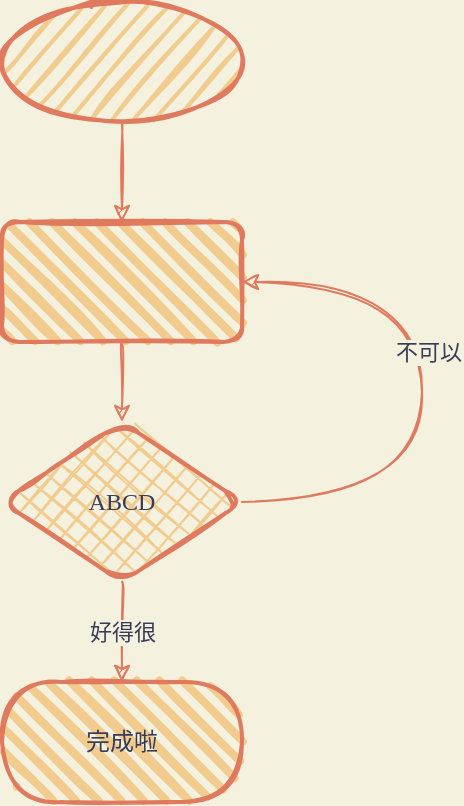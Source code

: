 <mxfile version="15.7.0" type="github">
  <diagram id="C5RBs43oDa-KdzZeNtuy" name="Page-1">
    <mxGraphModel dx="1422" dy="796" grid="1" gridSize="10" guides="1" tooltips="1" connect="1" arrows="1" fold="1" page="1" pageScale="1" pageWidth="827" pageHeight="1169" background="#F4F1DE" math="0" shadow="0">
      <root>
        <mxCell id="WIyWlLk6GJQsqaUBKTNV-0" />
        <mxCell id="WIyWlLk6GJQsqaUBKTNV-1" parent="WIyWlLk6GJQsqaUBKTNV-0" />
        <mxCell id="BFZ73_izl6qh6AED6W8w-12" style="edgeStyle=orthogonalEdgeStyle;orthogonalLoop=1;jettySize=auto;html=1;exitX=0.5;exitY=1;exitDx=0;exitDy=0;entryX=0.5;entryY=0;entryDx=0;entryDy=0;labelBackgroundColor=#F4F1DE;strokeColor=#E07A5F;fontColor=#393C56;sketch=1;curved=1;" edge="1" parent="WIyWlLk6GJQsqaUBKTNV-1" source="BFZ73_izl6qh6AED6W8w-6" target="BFZ73_izl6qh6AED6W8w-8">
          <mxGeometry relative="1" as="geometry" />
        </mxCell>
        <mxCell id="BFZ73_izl6qh6AED6W8w-6" value="" style="whiteSpace=wrap;html=1;strokeWidth=2;fillWeight=4;hachureGap=8;hachureAngle=45;fillColor=#F2CC8F;strokeColor=#E07A5F;fontColor=#393C56;sketch=1;rounded=1;" vertex="1" parent="WIyWlLk6GJQsqaUBKTNV-1">
          <mxGeometry x="170" y="190" width="120" height="60" as="geometry" />
        </mxCell>
        <mxCell id="BFZ73_izl6qh6AED6W8w-11" style="edgeStyle=orthogonalEdgeStyle;orthogonalLoop=1;jettySize=auto;html=1;exitX=0.5;exitY=1;exitDx=0;exitDy=0;labelBackgroundColor=#F4F1DE;strokeColor=#E07A5F;fontColor=#393C56;sketch=1;curved=1;" edge="1" parent="WIyWlLk6GJQsqaUBKTNV-1" source="BFZ73_izl6qh6AED6W8w-7" target="BFZ73_izl6qh6AED6W8w-6">
          <mxGeometry relative="1" as="geometry" />
        </mxCell>
        <mxCell id="BFZ73_izl6qh6AED6W8w-7" value="" style="ellipse;whiteSpace=wrap;html=1;strokeWidth=2;fillWeight=2;hachureGap=8;fillColor=#F2CC8F;fillStyle=dots;strokeColor=#E07A5F;fontColor=#393C56;sketch=1;rounded=1;" vertex="1" parent="WIyWlLk6GJQsqaUBKTNV-1">
          <mxGeometry x="170" y="80" width="120" height="60" as="geometry" />
        </mxCell>
        <mxCell id="BFZ73_izl6qh6AED6W8w-13" value="好得很" style="edgeStyle=orthogonalEdgeStyle;orthogonalLoop=1;jettySize=auto;html=1;exitX=0.5;exitY=1;exitDx=0;exitDy=0;entryX=0.5;entryY=0;entryDx=0;entryDy=0;labelBackgroundColor=#F4F1DE;strokeColor=#E07A5F;fontColor=#393C56;sketch=1;curved=1;" edge="1" parent="WIyWlLk6GJQsqaUBKTNV-1" source="BFZ73_izl6qh6AED6W8w-8" target="BFZ73_izl6qh6AED6W8w-9">
          <mxGeometry relative="1" as="geometry" />
        </mxCell>
        <mxCell id="BFZ73_izl6qh6AED6W8w-14" style="edgeStyle=orthogonalEdgeStyle;orthogonalLoop=1;jettySize=auto;html=1;exitX=1;exitY=0.5;exitDx=0;exitDy=0;entryX=1;entryY=0.5;entryDx=0;entryDy=0;labelBackgroundColor=#F4F1DE;strokeColor=#E07A5F;fontColor=#393C56;sketch=1;curved=1;" edge="1" parent="WIyWlLk6GJQsqaUBKTNV-1" source="BFZ73_izl6qh6AED6W8w-8" target="BFZ73_izl6qh6AED6W8w-6">
          <mxGeometry relative="1" as="geometry">
            <Array as="points">
              <mxPoint x="380" y="330" />
              <mxPoint x="380" y="220" />
            </Array>
          </mxGeometry>
        </mxCell>
        <mxCell id="BFZ73_izl6qh6AED6W8w-15" value="不可以" style="edgeLabel;html=1;align=center;verticalAlign=middle;resizable=0;points=[];labelBackgroundColor=#F4F1DE;fontColor=#393C56;sketch=1;rounded=1;" vertex="1" connectable="0" parent="BFZ73_izl6qh6AED6W8w-14">
          <mxGeometry x="0.138" y="-3" relative="1" as="geometry">
            <mxPoint as="offset" />
          </mxGeometry>
        </mxCell>
        <mxCell id="BFZ73_izl6qh6AED6W8w-8" value="ABCD" style="rhombus;whiteSpace=wrap;html=1;strokeWidth=2;fillWeight=-1;hachureGap=8;fillStyle=cross-hatch;fillColor=#F2CC8F;fontFamily=chris;fontSource=https%3A%2F%2Fwww.1001fonts.com%2Fdownload%2Fchristmas-uniform.zip;strokeColor=#E07A5F;fontColor=#393C56;sketch=1;rounded=1;" vertex="1" parent="WIyWlLk6GJQsqaUBKTNV-1">
          <mxGeometry x="170" y="290" width="120" height="80" as="geometry" />
        </mxCell>
        <mxCell id="BFZ73_izl6qh6AED6W8w-9" value="完成啦" style="whiteSpace=wrap;html=1;strokeWidth=2;fillWeight=4;hachureGap=8;hachureAngle=45;fillColor=#F2CC8F;arcSize=50;fontFamily=chris;fontSource=https%3A%2F%2Fwww.1001fonts.com%2Fdownload%2Fchristmas-uniform.zip;strokeColor=#E07A5F;fontColor=#393C56;sketch=1;rounded=1;" vertex="1" parent="WIyWlLk6GJQsqaUBKTNV-1">
          <mxGeometry x="170" y="420" width="120" height="60" as="geometry" />
        </mxCell>
      </root>
    </mxGraphModel>
  </diagram>
</mxfile>
